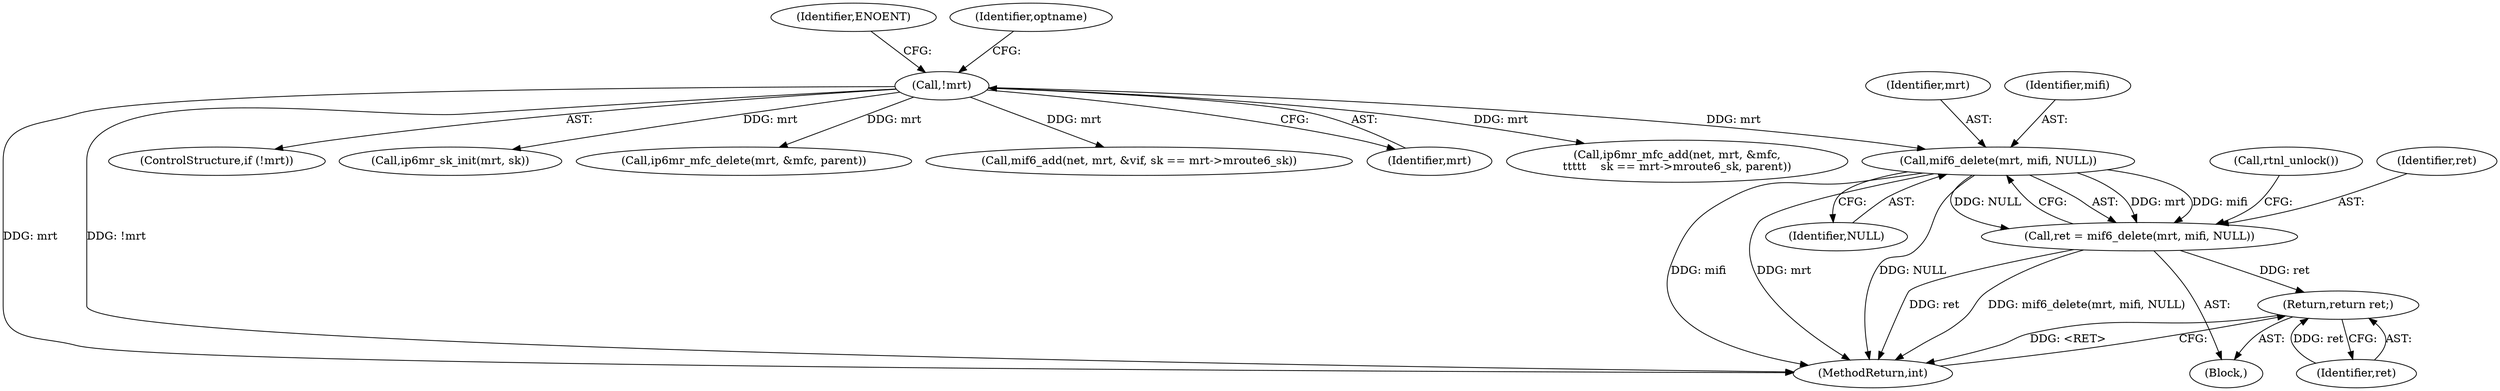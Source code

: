 digraph "0_linux_99253eb750fda6a644d5188fb26c43bad8d5a745_0@API" {
"1000253" [label="(Call,mif6_delete(mrt, mifi, NULL))"];
"1000141" [label="(Call,!mrt)"];
"1000251" [label="(Call,ret = mif6_delete(mrt, mifi, NULL))"];
"1000258" [label="(Return,return ret;)"];
"1000306" [label="(Call,ip6mr_mfc_delete(mrt, &mfc, parent))"];
"1000145" [label="(Identifier,ENOENT)"];
"1000148" [label="(Identifier,optname)"];
"1000142" [label="(Identifier,mrt)"];
"1000253" [label="(Call,mif6_delete(mrt, mifi, NULL))"];
"1000218" [label="(Call,mif6_add(net, mrt, &vif, sk == mrt->mroute6_sk))"];
"1000255" [label="(Identifier,mifi)"];
"1000314" [label="(Call,ip6mr_mfc_add(net, mrt, &mfc,\n\t\t\t\t\t    sk == mrt->mroute6_sk, parent))"];
"1000141" [label="(Call,!mrt)"];
"1000259" [label="(Identifier,ret)"];
"1000257" [label="(Call,rtnl_unlock())"];
"1000252" [label="(Identifier,ret)"];
"1000258" [label="(Return,return ret;)"];
"1000470" [label="(MethodReturn,int)"];
"1000251" [label="(Call,ret = mif6_delete(mrt, mifi, NULL))"];
"1000254" [label="(Identifier,mrt)"];
"1000140" [label="(ControlStructure,if (!mrt))"];
"1000180" [label="(Call,ip6mr_sk_init(mrt, sk))"];
"1000256" [label="(Identifier,NULL)"];
"1000169" [label="(Block,)"];
"1000253" -> "1000251"  [label="AST: "];
"1000253" -> "1000256"  [label="CFG: "];
"1000254" -> "1000253"  [label="AST: "];
"1000255" -> "1000253"  [label="AST: "];
"1000256" -> "1000253"  [label="AST: "];
"1000251" -> "1000253"  [label="CFG: "];
"1000253" -> "1000470"  [label="DDG: mifi"];
"1000253" -> "1000470"  [label="DDG: mrt"];
"1000253" -> "1000470"  [label="DDG: NULL"];
"1000253" -> "1000251"  [label="DDG: mrt"];
"1000253" -> "1000251"  [label="DDG: mifi"];
"1000253" -> "1000251"  [label="DDG: NULL"];
"1000141" -> "1000253"  [label="DDG: mrt"];
"1000141" -> "1000140"  [label="AST: "];
"1000141" -> "1000142"  [label="CFG: "];
"1000142" -> "1000141"  [label="AST: "];
"1000145" -> "1000141"  [label="CFG: "];
"1000148" -> "1000141"  [label="CFG: "];
"1000141" -> "1000470"  [label="DDG: mrt"];
"1000141" -> "1000470"  [label="DDG: !mrt"];
"1000141" -> "1000180"  [label="DDG: mrt"];
"1000141" -> "1000218"  [label="DDG: mrt"];
"1000141" -> "1000306"  [label="DDG: mrt"];
"1000141" -> "1000314"  [label="DDG: mrt"];
"1000251" -> "1000169"  [label="AST: "];
"1000252" -> "1000251"  [label="AST: "];
"1000257" -> "1000251"  [label="CFG: "];
"1000251" -> "1000470"  [label="DDG: mif6_delete(mrt, mifi, NULL)"];
"1000251" -> "1000470"  [label="DDG: ret"];
"1000251" -> "1000258"  [label="DDG: ret"];
"1000258" -> "1000169"  [label="AST: "];
"1000258" -> "1000259"  [label="CFG: "];
"1000259" -> "1000258"  [label="AST: "];
"1000470" -> "1000258"  [label="CFG: "];
"1000258" -> "1000470"  [label="DDG: <RET>"];
"1000259" -> "1000258"  [label="DDG: ret"];
}
